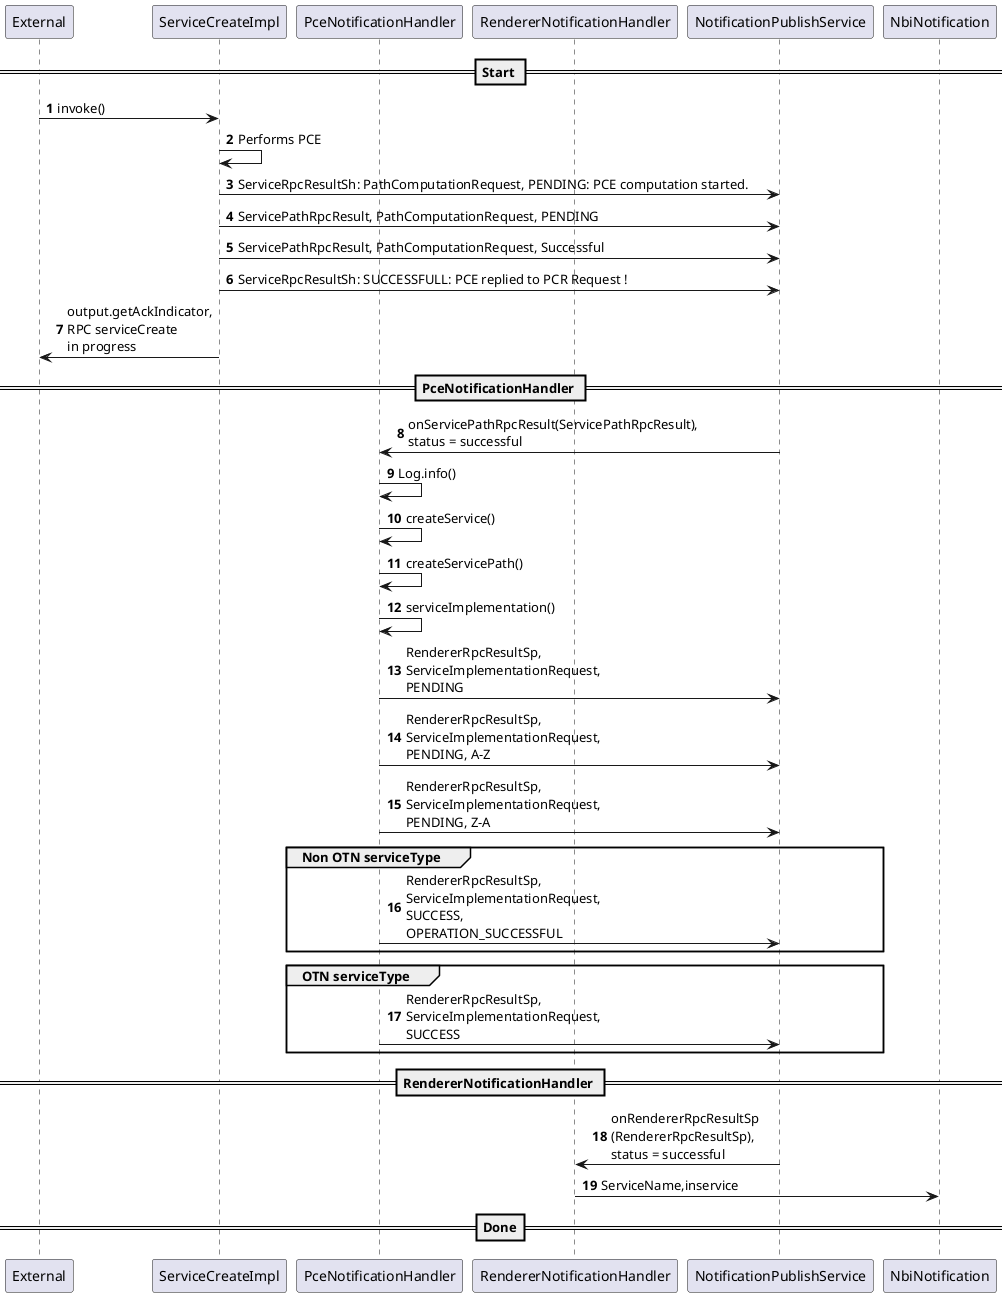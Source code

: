 @startuml
'https://plantuml.com/sequence-diagram
participant External
participant ServiceCreateImpl
participant PceNotificationHandler
participant RendererNotificationHandler
participant NotificationPublishService
participant NbiNotification

autonumber
== Start ==
External -> ServiceCreateImpl: invoke()
ServiceCreateImpl -> ServiceCreateImpl: Performs PCE
ServiceCreateImpl -> NotificationPublishService: ServiceRpcResultSh: PathComputationRequest, PENDING: PCE computation started.

ServiceCreateImpl -> NotificationPublishService: ServicePathRpcResult, PathComputationRequest, PENDING

ServiceCreateImpl -> NotificationPublishService: ServicePathRpcResult, PathComputationRequest, Successful

ServiceCreateImpl -> NotificationPublishService: ServiceRpcResultSh: SUCCESSFULL: PCE replied to PCR Request !

ServiceCreateImpl -> External: output.getAckIndicator,\nRPC serviceCreate\nin progress

== PceNotificationHandler ==
NotificationPublishService -> PceNotificationHandler: onServicePathRpcResult(ServicePathRpcResult), \nstatus = successful
PceNotificationHandler -> PceNotificationHandler: Log.info()
PceNotificationHandler -> PceNotificationHandler: createService()
PceNotificationHandler -> PceNotificationHandler: createServicePath()
PceNotificationHandler -> PceNotificationHandler: serviceImplementation()
PceNotificationHandler -> NotificationPublishService: RendererRpcResultSp, \nServiceImplementationRequest, \nPENDING

PceNotificationHandler -> NotificationPublishService: RendererRpcResultSp, \nServiceImplementationRequest, \nPENDING, A-Z
PceNotificationHandler -> NotificationPublishService: RendererRpcResultSp, \nServiceImplementationRequest, \nPENDING, Z-A

group Non OTN serviceType
    PceNotificationHandler -> NotificationPublishService: RendererRpcResultSp,\nServiceImplementationRequest,\nSUCCESS,\nOPERATION_SUCCESSFUL
end group

group OTN serviceType
    PceNotificationHandler -> NotificationPublishService: RendererRpcResultSp,\nServiceImplementationRequest,\nSUCCESS
end group

== RendererNotificationHandler ==
NotificationPublishService -> RendererNotificationHandler: onRendererRpcResultSp\n(RendererRpcResultSp),\nstatus = successful
RendererNotificationHandler -> NbiNotification: ServiceName,inservice
== Done==
@enduml

